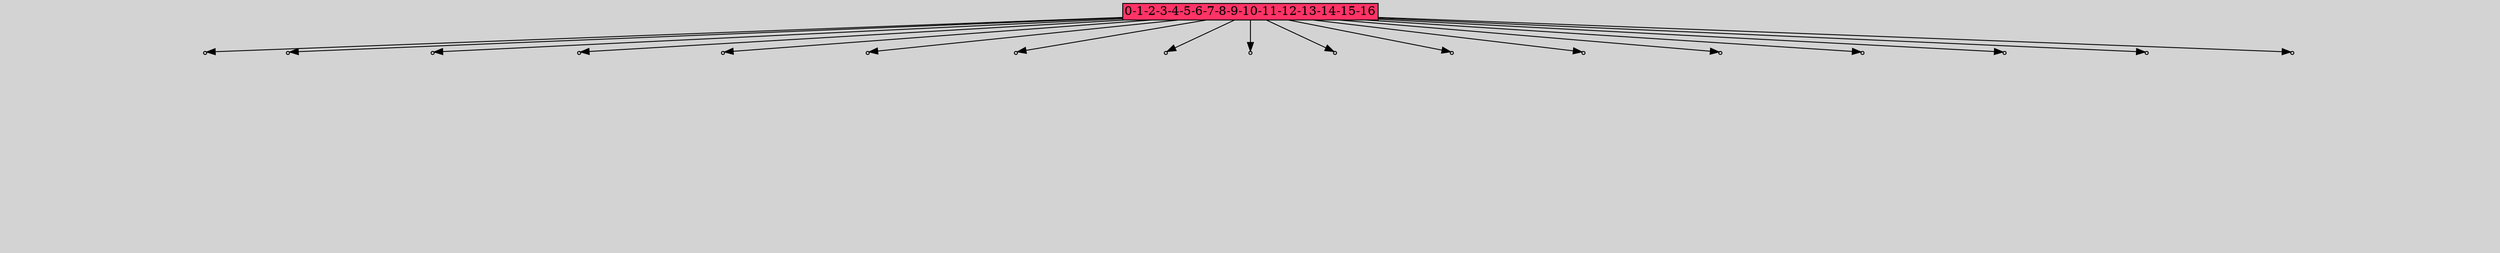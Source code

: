 // File exported with GEGELATI v1.4.0
// On the 2025-07-08 11:44:31
// With the File::TPGGraphDotExporter
digraph{
	graph[pad = "0.212, 0.055" bgcolor = lightgray]
	node[shape=circle style = filled label = ""]
		A820424 [fillcolor="#ff3366" shape=box margin=0.03 width=0 height=0 label="0-1-2-3-4-5-6-7-8-9-10-11-12-13-14-15-16"]
		P6835280 [fillcolor="#cccccc" shape=point label="1"] //
		I6835280 [shape=box style=invis label="17|0&1|251#0|222&#92;n8|2&0|256#0|29&#92;n12|2&1|155#0|258&#92;n18|0&0|130#1|121&#92;n9|0&0|192#1|268&#92;n"] //0.589357|-0.157101|0.494374|-0.195298|0.295547|0.923197|0.397742|-0.720393|0.540357|-0.699407|
		P6835280 -> I6835280[style=invis]
		A820424 -> P6835280
		P6835281 [fillcolor="#cccccc" shape=point label="1"] //
		I6835281 [shape=box style=invis label="3|4&1|86#1|346&#92;n18|7&1|189#1|7&#92;n3|0&0|268#0|151&#92;n"] //0.237521|-0.893713|1.764043|-0.839193|-0.601341|-0.895427|
		P6835281 -> I6835281[style=invis]
		A820424 -> P6835281
		P6835282 [fillcolor="#cccccc" shape=point label="1"] //
		I6835282 [shape=box style=invis label="8|7&1|334#1|94&#92;n10|0&0|55#0|143&#92;n17|6&0|176#0|8&#92;n1|1&1|47#1|74&#92;n8|4&0|318#0|354&#92;n3|0&0|225#0|249&#92;n16|2&0|24#1|14&#92;n9|5&0|298#1|268&#92;n14|0&0|93#1|280&#92;n2|6&0|32#0|104&#92;n15|0&0|30#1|167&#92;n4|0&0|124#0|72&#92;n"] //0.583963|-0.045987|0.693032|-0.168030|0.956534|0.344640|-0.048824|0.245511|-0.873632|-0.127867|0.444850|0.427251|-1.336521|0.338035|-0.965121|0.047458|0.291604|-0.796276|0.648236|-0.548693|0.009381|0.167554|-0.552575|0.338265|
		P6835282 -> I6835282[style=invis]
		A820424 -> P6835282
		P6835283 [fillcolor="#cccccc" shape=point label="1"] //
		I6835283 [shape=box style=invis label="5|5&1|268#1|54&#92;n7|1&1|302#0|81&#92;n18|4&0|41#1|242&#92;n0|2&0|317#0|156&#92;n10|6&0|138#1|168&#92;n12|0&1|243#0|206&#92;n"] //-0.616237|-0.042208|-0.824617|0.994904|-1.379342|0.775892|-0.811531|0.038313|-0.490916|-0.367485|0.568513|0.722319|
		P6835283 -> I6835283[style=invis]
		A820424 -> P6835283
		P6835284 [fillcolor="#cccccc" shape=point label="1"] //
		I6835284 [shape=box style=invis label="17|0&1|64#1|2&#92;n17|6&1|56#0|232&#92;n2|2&0|126#0|216&#92;n9|1&0|106#1|142&#92;n12|7&0|177#1|11&#92;n0|1&0|143#1|20&#92;n12|7&0|289#1|92&#92;n1|0&0|367#1|133&#92;n"] //-0.425790|-0.058500|-0.736029|-0.445136|0.365119|0.535117|-0.171778|0.355288|0.665183|-0.036560|-0.301877|-0.331646|-0.365486|-0.096086|0.850846|-0.214799|
		P6835284 -> I6835284[style=invis]
		A820424 -> P6835284
		P6835285 [fillcolor="#cccccc" shape=point label="1"] //
		I6835285 [shape=box style=invis label="7|3&1|142#0|12&#92;n2|0&1|210#0|163&#92;n"] //-0.898985|0.409756|0.441329|0.924606|
		P6835285 -> I6835285[style=invis]
		A820424 -> P6835285
		P6835286 [fillcolor="#cccccc" shape=point label="1"] //
		I6835286 [shape=box style=invis label="7|6&1|114#0|256&#92;n18|5&0|366#1|39&#92;n7|0&0|13#0|32&#92;n13|7&1|201#0|304&#92;n7|6&0|191#1|237&#92;n8|0&0|350#1|310&#92;n11|0&0|248#1|53&#92;n"] //0.311349|0.887880|0.869906|0.973766|0.750789|-0.409647|0.725807|-0.723514|-0.803826|0.064984|-0.444277|0.599461|0.432639|-0.806063|
		P6835286 -> I6835286[style=invis]
		A820424 -> P6835286
		P6835287 [fillcolor="#cccccc" shape=point label="1"] //
		I6835287 [shape=box style=invis label="7|6&1|215#0|269&#92;n7|7&0|374#0|69&#92;n18|2&0|135#1|214&#92;n1|7&0|2#1|333&#92;n5|6&0|335#1|94&#92;n13|0&0|103#0|350&#92;n12|0&1|243#0|248&#92;n"] //0.020775|0.252715|0.542240|-0.666044|0.339296|-0.383781|-0.968847|0.800253|0.230765|-0.612580|0.549902|0.129981|1.264548|0.722319|
		P6835287 -> I6835287[style=invis]
		A820424 -> P6835287
		P6835288 [fillcolor="#cccccc" shape=point label="1"] //
		I6835288 [shape=box style=invis label="14|1&1|333#1|59&#92;n12|5&1|371#1|174&#92;n0|2&1|30#1|258&#92;n1|1&0|178#0|57&#92;n14|2&0|185#0|45&#92;n15|0&0|346#0|21&#92;n"] //0.179109|-0.574908|0.240913|0.326149|0.840679|0.169027|0.369633|-0.840980|0.620363|0.765907|0.312881|-0.715929|
		P6835288 -> I6835288[style=invis]
		A820424 -> P6835288
		P6835289 [fillcolor="#cccccc" shape=point label="1"] //
		I6835289 [shape=box style=invis label="15|3&1|169#0|291&#92;n12|5&1|60#0|179&#92;n4|0&1|325#0|373&#92;n15|0&0|112#0|230&#92;n"] //0.166429|0.114698|-0.026579|0.787068|-0.320690|0.194246|0.306670|-0.979412|
		P6835289 -> I6835289[style=invis]
		A820424 -> P6835289
		P6835290 [fillcolor="#cccccc" shape=point label="1"] //
		I6835290 [shape=box style=invis label="15|2&1|33#0|223&#92;n13|0&1|289#1|1&#92;n9|4&1|162#0|110&#92;n8|6&0|130#0|53&#92;n5|2&0|120#0|364&#92;n1|0&0|196#0|166&#92;n11|6&1|200#0|144&#92;n13|6&0|118#0|258&#92;n5|0&0|326#0|330&#92;n"] //0.111016|-0.855567|-0.157718|-0.242900|-0.487915|-0.234670|-0.083673|-0.707073|0.918136|0.345716|0.127549|-0.152201|-0.995675|0.489748|-0.034464|-0.506092|-0.317221|0.779836|
		P6835290 -> I6835290[style=invis]
		A820424 -> P6835290
		P6835291 [fillcolor="#cccccc" shape=point label="1"] //
		I6835291 [shape=box style=invis label="18|0&1|24#0|241&#92;n"] //-1.655776|-0.459163|
		P6835291 -> I6835291[style=invis]
		A820424 -> P6835291
		P6835292 [fillcolor="#cccccc" shape=point label="1"] //
		I6835292 [shape=box style=invis label="6|3&1|333#1|365&#92;n11|7&1|88#0|107&#92;n6|1&0|359#1|5&#92;n9|6&0|33#0|233&#92;n11|7&0|238#1|43&#92;n17|0&0|287#0|81&#92;n"] //-0.411398|0.285287|-0.645590|-0.565604|0.871671|0.134743|-0.332559|0.278361|-0.029410|-0.159391|-0.230413|-0.000220|
		P6835292 -> I6835292[style=invis]
		A820424 -> P6835292
		P6835293 [fillcolor="#cccccc" shape=point label="1"] //
		I6835293 [shape=box style=invis label="7|5&1|143#1|352&#92;n0|4&0|221#1|248&#92;n17|0&0|268#0|203&#92;n"] //-0.293402|-0.047162|-0.159212|0.439785|-0.339259|-0.553227|
		P6835293 -> I6835293[style=invis]
		A820424 -> P6835293
		P6835294 [fillcolor="#cccccc" shape=point label="1"] //
		I6835294 [shape=box style=invis label="11|0&1|9#1|247&#92;n"] //0.382972|-0.516807|
		P6835294 -> I6835294[style=invis]
		A820424 -> P6835294
		P6835295 [fillcolor="#cccccc" shape=point label="1"] //
		I6835295 [shape=box style=invis label="17|1&1|190#1|367&#92;n12|0&0|169#1|67&#92;n12|4&0|240#1|99&#92;n3|3&0|60#1|127&#92;n8|4&0|187#0|159&#92;n7|1&1|169#1|270&#92;n11|5&0|100#0|193&#92;n16|6&0|161#1|329&#92;n1|0&0|142#0|309&#92;n"] //0.875566|-0.144795|-0.439399|0.747395|0.207480|0.245108|-0.943641|-0.046973|-0.307931|-0.071844|0.896360|-0.169579|-0.705717|0.618381|0.875722|-0.094856|0.647161|-0.549940|
		P6835295 -> I6835295[style=invis]
		A820424 -> P6835295
		P6835296 [fillcolor="#cccccc" shape=point label="1"] //
		I6835296 [shape=box style=invis label="17|4&1|261#1|269&#92;n12|0&1|265#0|308&#92;n"] //-1.357673|-0.757503|0.909177|0.049990|
		P6835296 -> I6835296[style=invis]
		A820424 -> P6835296
}
